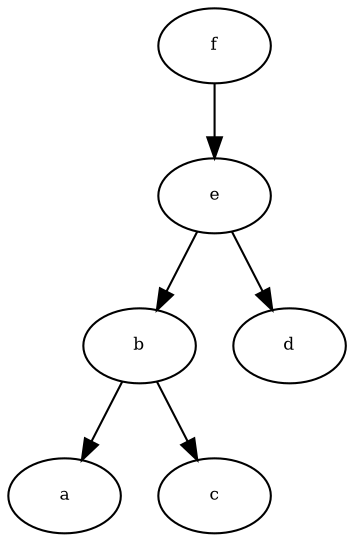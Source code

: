 digraph RGL__DirectedAdjacencyGraph {
    b [
        fontsize = 8,
        label = b
    ]

    a [
        fontsize = 8,
        label = a
    ]

    e [
        fontsize = 8,
        label = e
    ]

    c [
        fontsize = 8,
        label = c
    ]

    d [
        fontsize = 8,
        label = d
    ]

    f [
        fontsize = 8,
        label = f
    ]

    b -> a [
        fontsize = 8
    ]

    b -> c [
        fontsize = 8
    ]

    e -> b [
        fontsize = 8
    ]

    e -> d [
        fontsize = 8
    ]

    f -> e [
        fontsize = 8
    ]
}
